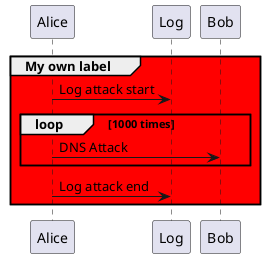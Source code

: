 {
  "sha1": "32zut8ghg62vpyl668f2zfqodyrpqr5",
  "insertion": {
    "when": "2024-05-30T20:48:20.166Z",
    "url": "http://forum.plantuml.net/6848/be-able-to-assign-a-background-color-for-grouping-message",
    "user": "plantuml@gmail.com"
  }
}
@startuml

group #FF0000 My own label
    	Alice -> Log : Log attack start
        loop 1000 times
            Alice -> Bob: DNS Attack
        end
    	Alice -> Log : Log attack end
    end

@enduml
